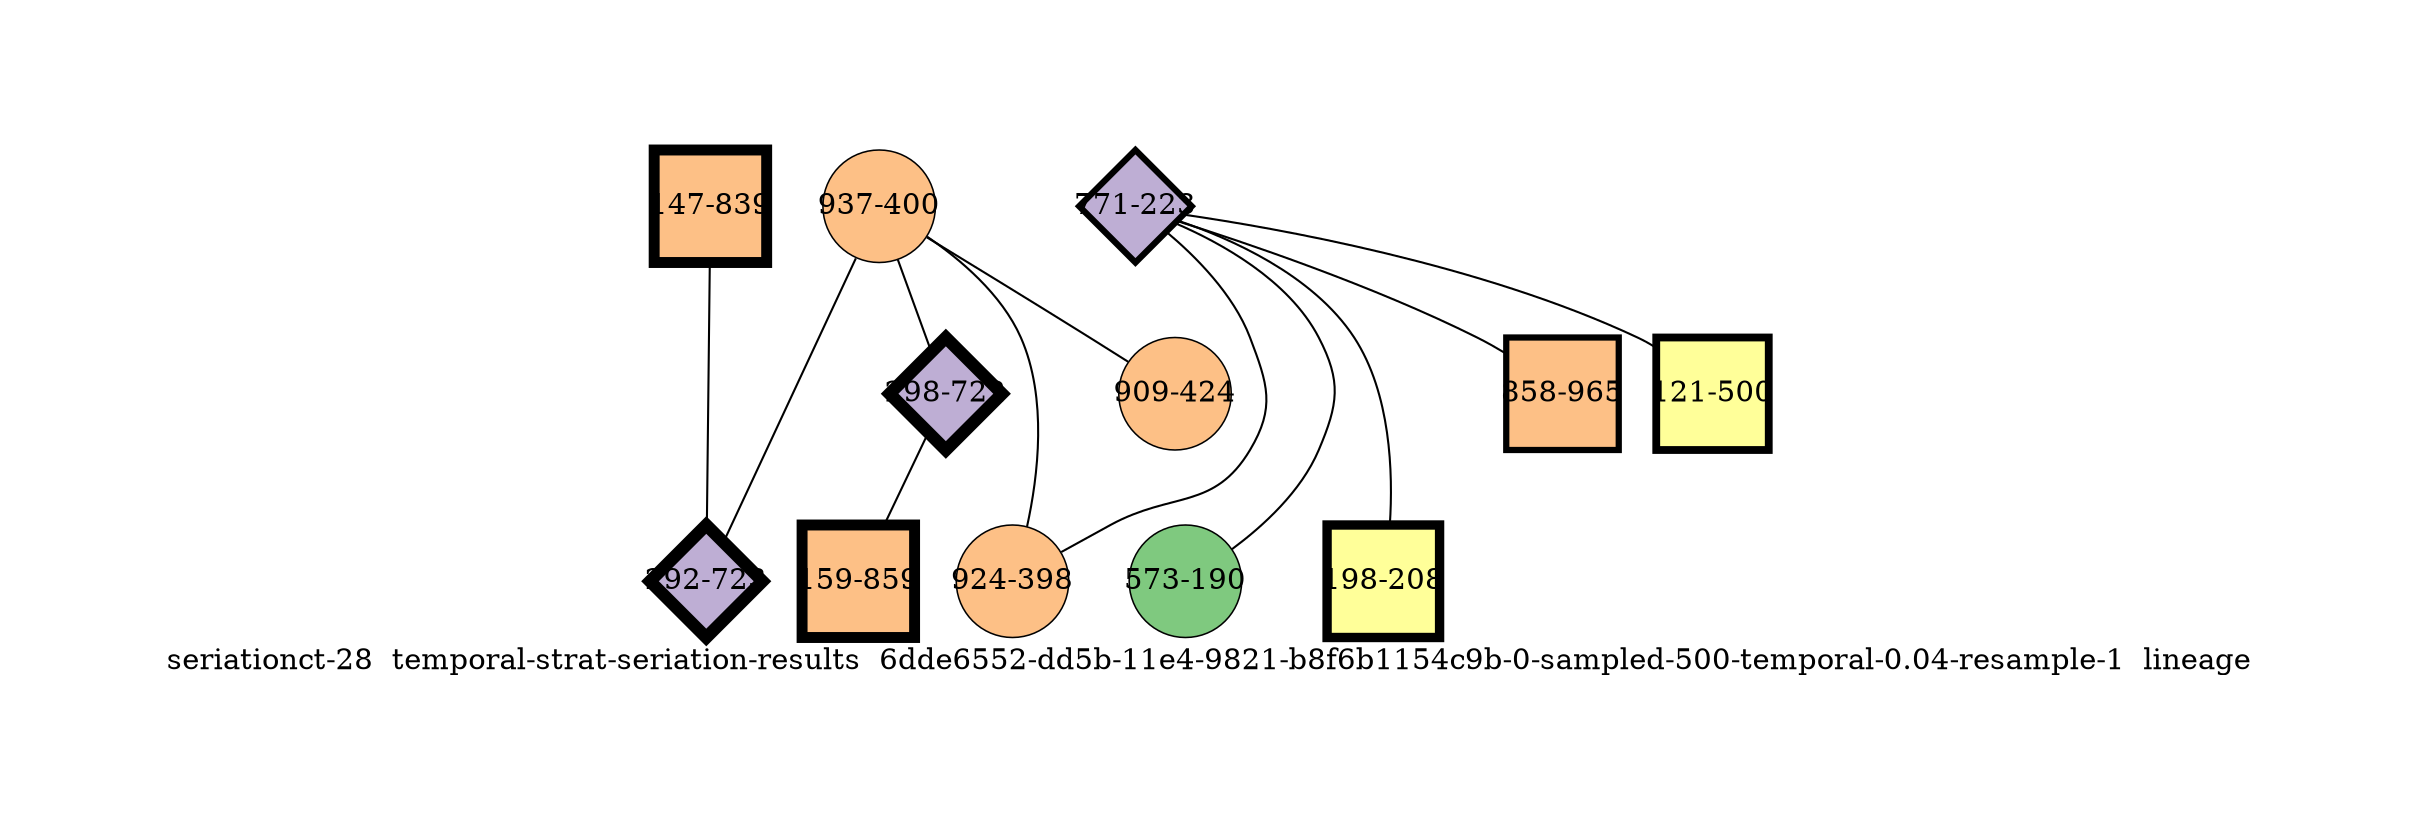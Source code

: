 strict graph "seriationct-28  temporal-strat-seriation-results  6dde6552-dd5b-11e4-9821-b8f6b1154c9b-0-sampled-500-temporal-0.04-resample-1  lineage" {
labelloc=b;
ratio=auto;
pad="1.0";
label="seriationct-28  temporal-strat-seriation-results  6dde6552-dd5b-11e4-9821-b8f6b1154c9b-0-sampled-500-temporal-0.04-resample-1  lineage";
node [width="0.75", style=filled, fixedsize=true, height="0.75", shape=circle, label=""];
0 [xCoordinate="839.0", appears_in_slice=7, yCoordinate="147.0", colorscheme=accent8, lineage_id=1, short_label="147-839", label="147-839", shape=square, cluster_id=2, fillcolor=3, size="500.0", id=0, penwidth="5.25"];
1 [xCoordinate="223.0", appears_in_slice=4, yCoordinate="771.0", colorscheme=accent8, lineage_id=2, short_label="771-223", label="771-223", shape=diamond, cluster_id=1, fillcolor=2, size="500.0", id=1, penwidth="3.0"];
2 [xCoordinate="190.0", appears_in_slice=1, yCoordinate="573.0", colorscheme=accent8, lineage_id=0, short_label="573-190", label="573-190", shape=circle, cluster_id=0, fillcolor=1, size="500.0", id=2, penwidth="0.75"];
3 [xCoordinate="400.0", appears_in_slice=1, yCoordinate="937.0", colorscheme=accent8, lineage_id=0, short_label="937-400", label="937-400", shape=circle, cluster_id=2, fillcolor=3, size="500.0", id=3, penwidth="0.75"];
4 [xCoordinate="208.0", appears_in_slice=6, yCoordinate="198.0", colorscheme=accent8, lineage_id=1, short_label="198-208", label="198-208", shape=square, cluster_id=3, fillcolor=4, size="500.0", id=4, penwidth="4.5"];
5 [xCoordinate="965.0", appears_in_slice=4, yCoordinate="858.0", colorscheme=accent8, lineage_id=1, short_label="858-965", label="858-965", shape=square, cluster_id=2, fillcolor=3, size="500.0", id=5, penwidth="3.0"];
6 [xCoordinate="500.0", appears_in_slice=5, yCoordinate="121.0", colorscheme=accent8, lineage_id=1, short_label="121-500", label="121-500", shape=square, cluster_id=3, fillcolor=4, size="500.0", id=6, penwidth="3.75"];
7 [xCoordinate="723.0", appears_in_slice=8, yCoordinate="292.0", colorscheme=accent8, lineage_id=2, short_label="292-723", label="292-723", shape=diamond, cluster_id=1, fillcolor=2, size="500.0", id=10, penwidth="6.0"];
8 [xCoordinate="722.0", appears_in_slice=8, yCoordinate="298.0", colorscheme=accent8, lineage_id=2, short_label="298-722", label="298-722", shape=diamond, cluster_id=1, fillcolor=2, size="500.0", id=8, penwidth="6.0"];
9 [xCoordinate="398.0", appears_in_slice=1, yCoordinate="924.0", colorscheme=accent8, lineage_id=0, short_label="924-398", label="924-398", shape=circle, cluster_id=2, fillcolor=3, size="500.0", id=9, penwidth="0.75"];
10 [xCoordinate="424.0", appears_in_slice=1, yCoordinate="909.0", colorscheme=accent8, lineage_id=0, short_label="909-424", label="909-424", shape=circle, cluster_id=2, fillcolor=3, size="500.0", id=11, penwidth="0.75"];
11 [xCoordinate="859.0", appears_in_slice=7, yCoordinate="159.0", colorscheme=accent8, lineage_id=1, short_label="159-859", label="159-859", shape=square, cluster_id=2, fillcolor=3, size="500.0", id=7, penwidth="5.25"];
0 -- 7  [inverseweight="3.08853881942", weight="0.323777701518"];
1 -- 9  [inverseweight="3.2158497195", weight="0.310959804476"];
1 -- 2  [inverseweight="2.65223066838", weight="0.377041111817"];
1 -- 4  [inverseweight="2.8246333652", weight="0.354028247461"];
1 -- 5  [inverseweight="13.6793913791", weight="0.07310266753"];
1 -- 6  [inverseweight="2.67835792003", weight="0.373363094052"];
3 -- 8  [inverseweight="2.9245267402", weight="0.341935666464"];
3 -- 9  [inverseweight="17.8344093752", weight="0.0560713830755"];
3 -- 10  [inverseweight="15.9394178266", weight="0.0627375485654"];
3 -- 7  [inverseweight="2.94658520689", weight="0.339375897789"];
8 -- 11  [inverseweight="2.67989632218", weight="0.3731487639"];
}
